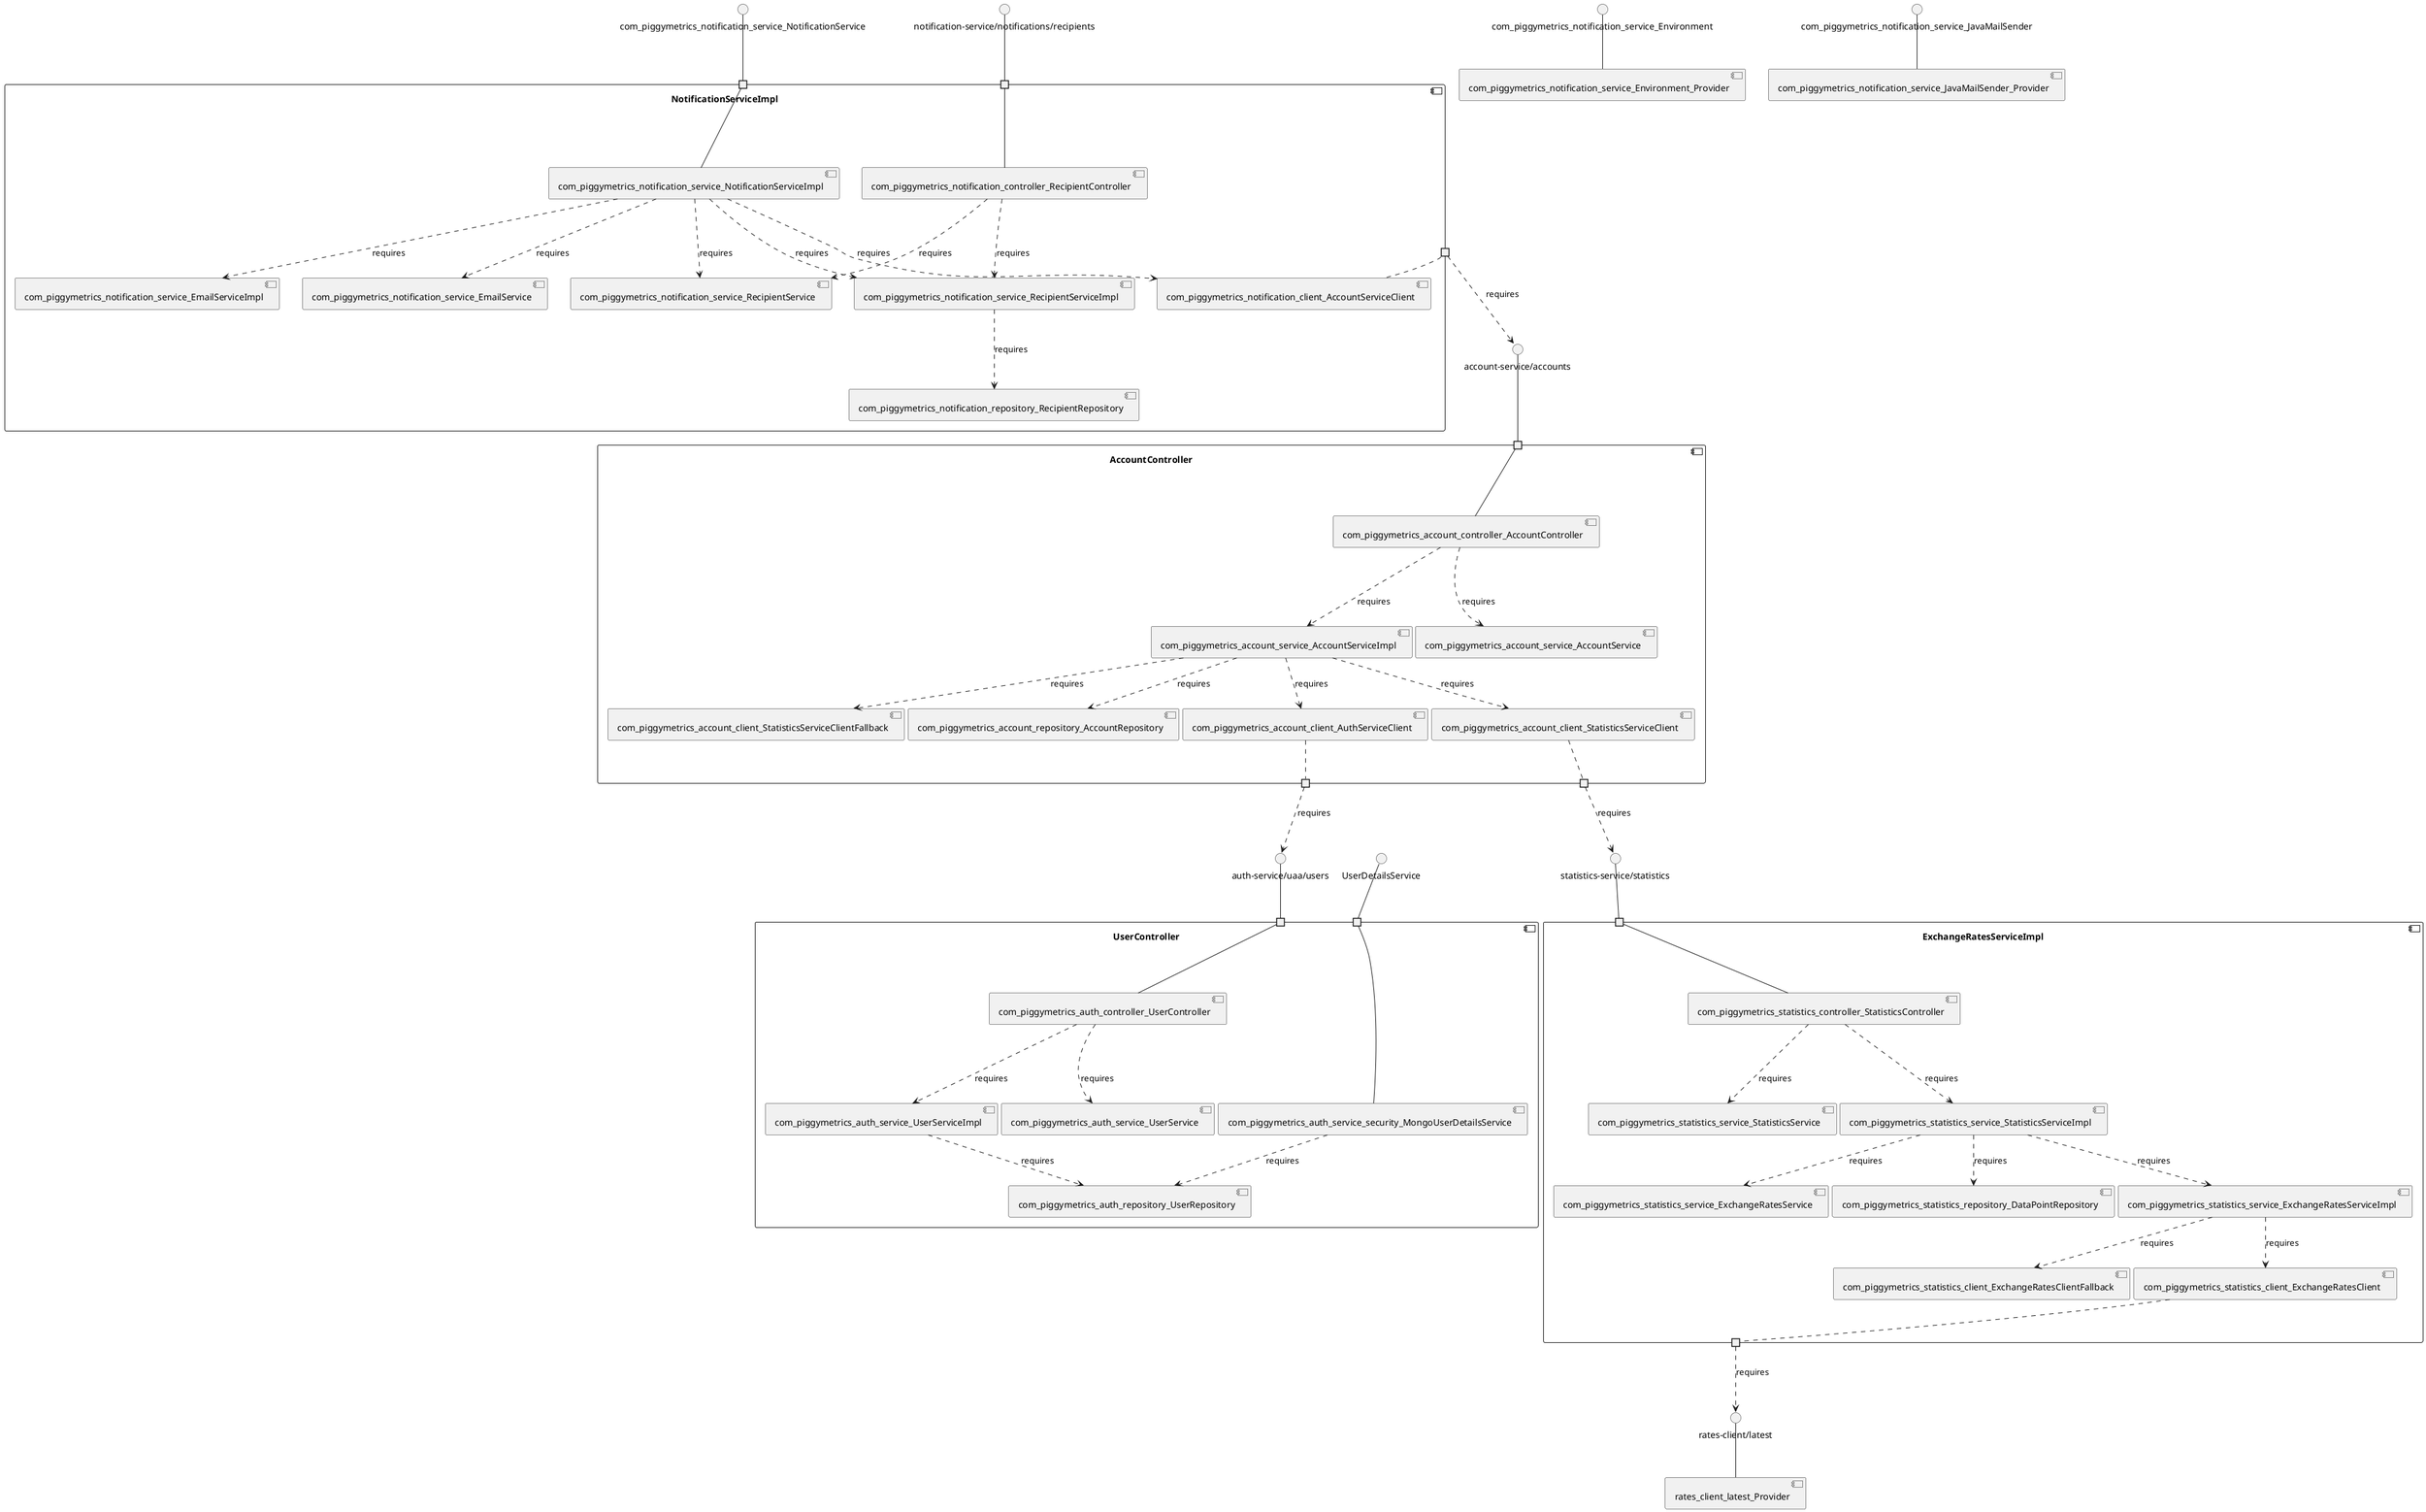 @startuml
skinparam fixCircleLabelOverlapping true
skinparam componentStyle uml2
component "AccountController\n\n\n\n\n\n" {
[com_piggymetrics_account_repository_AccountRepository]
[com_piggymetrics_account_client_StatisticsServiceClient]
[com_piggymetrics_account_service_AccountService]
[com_piggymetrics_account_client_AuthServiceClient]
[com_piggymetrics_account_controller_AccountController]
[com_piggymetrics_account_service_AccountServiceImpl]
[com_piggymetrics_account_client_StatisticsServiceClientFallback]
portin " " as AccountController_requires_account_service_accounts
portout " " as AccountController_provides_auth_service_uaa_users
portout " " as AccountController_provides_statistics_service_statistics
[com_piggymetrics_account_service_AccountServiceImpl]..>[com_piggymetrics_account_client_StatisticsServiceClientFallback] : requires
[com_piggymetrics_account_service_AccountServiceImpl]..>[com_piggymetrics_account_client_StatisticsServiceClient] : requires
[com_piggymetrics_account_controller_AccountController]..>[com_piggymetrics_account_service_AccountServiceImpl] : requires
[com_piggymetrics_account_controller_AccountController]..>[com_piggymetrics_account_service_AccountService] : requires
[com_piggymetrics_account_service_AccountServiceImpl]..>[com_piggymetrics_account_client_AuthServiceClient] : requires
[com_piggymetrics_account_service_AccountServiceImpl]..>[com_piggymetrics_account_repository_AccountRepository] : requires
"AccountController_requires_account_service_accounts"--[com_piggymetrics_account_controller_AccountController]
[com_piggymetrics_account_client_StatisticsServiceClient].."AccountController_provides_statistics_service_statistics"
[com_piggymetrics_account_client_AuthServiceClient].."AccountController_provides_auth_service_uaa_users"
}
interface "account-service/accounts" as interface.account_service_accounts
interface.account_service_accounts--"AccountController_requires_account_service_accounts"
interface "auth-service/uaa/users" as interface.auth_service_uaa_users
"AccountController_provides_auth_service_uaa_users"..>interface.auth_service_uaa_users : requires
interface "statistics-service/statistics" as interface.statistics_service_statistics
"AccountController_provides_statistics_service_statistics"..>interface.statistics_service_statistics : requires
component "ExchangeRatesServiceImpl\n\n\n\n\n\n" {
[com_piggymetrics_statistics_service_ExchangeRatesService]
[com_piggymetrics_statistics_controller_StatisticsController]
[com_piggymetrics_statistics_client_ExchangeRatesClient]
[com_piggymetrics_statistics_repository_DataPointRepository]
[com_piggymetrics_statistics_service_StatisticsService]
[com_piggymetrics_statistics_client_ExchangeRatesClientFallback]
[com_piggymetrics_statistics_service_StatisticsServiceImpl]
[com_piggymetrics_statistics_service_ExchangeRatesServiceImpl]
portin " " as ExchangeRatesServiceImpl_requires_statistics_service_statistics
portout " " as ExchangeRatesServiceImpl_provides_rates_client_latest
[com_piggymetrics_statistics_service_StatisticsServiceImpl]..>[com_piggymetrics_statistics_repository_DataPointRepository] : requires
[com_piggymetrics_statistics_controller_StatisticsController]..>[com_piggymetrics_statistics_service_StatisticsService] : requires
[com_piggymetrics_statistics_service_ExchangeRatesServiceImpl]..>[com_piggymetrics_statistics_client_ExchangeRatesClientFallback] : requires
[com_piggymetrics_statistics_service_StatisticsServiceImpl]..>[com_piggymetrics_statistics_service_ExchangeRatesServiceImpl] : requires
[com_piggymetrics_statistics_service_StatisticsServiceImpl]..>[com_piggymetrics_statistics_service_ExchangeRatesService] : requires
[com_piggymetrics_statistics_controller_StatisticsController]..>[com_piggymetrics_statistics_service_StatisticsServiceImpl] : requires
[com_piggymetrics_statistics_service_ExchangeRatesServiceImpl]..>[com_piggymetrics_statistics_client_ExchangeRatesClient] : requires
"ExchangeRatesServiceImpl_requires_statistics_service_statistics"--[com_piggymetrics_statistics_controller_StatisticsController]
[com_piggymetrics_statistics_client_ExchangeRatesClient].."ExchangeRatesServiceImpl_provides_rates_client_latest"
}
interface "statistics-service/statistics" as interface.statistics_service_statistics
interface.statistics_service_statistics--"ExchangeRatesServiceImpl_requires_statistics_service_statistics"
interface "rates-client/latest" as interface.rates_client_latest
"ExchangeRatesServiceImpl_provides_rates_client_latest"..>interface.rates_client_latest : requires
component "NotificationServiceImpl\n\n\n\n\n\n" {
[com_piggymetrics_notification_service_NotificationServiceImpl]
[com_piggymetrics_notification_client_AccountServiceClient]
[com_piggymetrics_notification_service_RecipientServiceImpl]
[com_piggymetrics_notification_controller_RecipientController]
[com_piggymetrics_notification_service_EmailServiceImpl]
[com_piggymetrics_notification_repository_RecipientRepository]
[com_piggymetrics_notification_service_EmailService]
[com_piggymetrics_notification_service_RecipientService]
portin " " as NotificationServiceImpl_requires_com_piggymetrics_notification_service_NotificationService
portin " " as NotificationServiceImpl_requires_notification_service_notifications_recipients
portout " " as NotificationServiceImpl_provides_account_service_accounts
[com_piggymetrics_notification_service_NotificationServiceImpl]..>[com_piggymetrics_notification_service_EmailServiceImpl] : requires
[com_piggymetrics_notification_service_RecipientServiceImpl]..>[com_piggymetrics_notification_repository_RecipientRepository] : requires
[com_piggymetrics_notification_controller_RecipientController]..>[com_piggymetrics_notification_service_RecipientServiceImpl] : requires
[com_piggymetrics_notification_service_NotificationServiceImpl]..>[com_piggymetrics_notification_client_AccountServiceClient] : requires
[com_piggymetrics_notification_service_NotificationServiceImpl]..>[com_piggymetrics_notification_service_RecipientService] : requires
[com_piggymetrics_notification_service_NotificationServiceImpl]..>[com_piggymetrics_notification_service_RecipientServiceImpl] : requires
[com_piggymetrics_notification_controller_RecipientController]..>[com_piggymetrics_notification_service_RecipientService] : requires
[com_piggymetrics_notification_service_NotificationServiceImpl]..>[com_piggymetrics_notification_service_EmailService] : requires
"NotificationServiceImpl_requires_notification_service_notifications_recipients"--[com_piggymetrics_notification_controller_RecipientController]
"NotificationServiceImpl_requires_com_piggymetrics_notification_service_NotificationService"--[com_piggymetrics_notification_service_NotificationServiceImpl]
[com_piggymetrics_notification_client_AccountServiceClient].."NotificationServiceImpl_provides_account_service_accounts"
}
interface "com_piggymetrics_notification_service_NotificationService" as interface.com_piggymetrics_notification_service_NotificationService
interface.com_piggymetrics_notification_service_NotificationService--"NotificationServiceImpl_requires_com_piggymetrics_notification_service_NotificationService"
interface "notification-service/notifications/recipients" as interface.notification_service_notifications_recipients
interface.notification_service_notifications_recipients--"NotificationServiceImpl_requires_notification_service_notifications_recipients"
interface "account-service/accounts" as interface.account_service_accounts
"NotificationServiceImpl_provides_account_service_accounts"..>interface.account_service_accounts : requires
component "UserController\n\n\n\n\n\n" {
[com_piggymetrics_auth_repository_UserRepository]
[com_piggymetrics_auth_service_UserServiceImpl]
[com_piggymetrics_auth_service_security_MongoUserDetailsService]
[com_piggymetrics_auth_controller_UserController]
[com_piggymetrics_auth_service_UserService]
portin " " as UserController_requires_auth_service_uaa_users
portin " " as UserController_requires_UserDetailsService
[com_piggymetrics_auth_service_UserServiceImpl]..>[com_piggymetrics_auth_repository_UserRepository] : requires
[com_piggymetrics_auth_controller_UserController]..>[com_piggymetrics_auth_service_UserServiceImpl] : requires
[com_piggymetrics_auth_service_security_MongoUserDetailsService]..>[com_piggymetrics_auth_repository_UserRepository] : requires
[com_piggymetrics_auth_controller_UserController]..>[com_piggymetrics_auth_service_UserService] : requires
"UserController_requires_auth_service_uaa_users"--[com_piggymetrics_auth_controller_UserController]
"UserController_requires_UserDetailsService"--[com_piggymetrics_auth_service_security_MongoUserDetailsService]
}
interface "UserDetailsService" as interface.UserDetailsService
interface.UserDetailsService--"UserController_requires_UserDetailsService"
interface "auth-service/uaa/users" as interface.auth_service_uaa_users
interface.auth_service_uaa_users--"UserController_requires_auth_service_uaa_users"
interface "com_piggymetrics_notification_service_Environment" as interface.com_piggymetrics_notification_service_Environment
interface.com_piggymetrics_notification_service_Environment--[com_piggymetrics_notification_service_Environment_Provider]
interface "com_piggymetrics_notification_service_JavaMailSender" as interface.com_piggymetrics_notification_service_JavaMailSender
interface.com_piggymetrics_notification_service_JavaMailSender--[com_piggymetrics_notification_service_JavaMailSender_Provider]
interface "rates-client/latest" as interface.rates_client_latest
interface.rates_client_latest--[rates_client_latest_Provider]

@enduml
